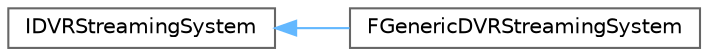 digraph "Graphical Class Hierarchy"
{
 // INTERACTIVE_SVG=YES
 // LATEX_PDF_SIZE
  bgcolor="transparent";
  edge [fontname=Helvetica,fontsize=10,labelfontname=Helvetica,labelfontsize=10];
  node [fontname=Helvetica,fontsize=10,shape=box,height=0.2,width=0.4];
  rankdir="LR";
  Node0 [id="Node000000",label="IDVRStreamingSystem",height=0.2,width=0.4,color="grey40", fillcolor="white", style="filled",URL="$d8/dbe/classIDVRStreamingSystem.html",tooltip=" "];
  Node0 -> Node1 [id="edge5376_Node000000_Node000001",dir="back",color="steelblue1",style="solid",tooltip=" "];
  Node1 [id="Node000001",label="FGenericDVRStreamingSystem",height=0.2,width=0.4,color="grey40", fillcolor="white", style="filled",URL="$df/dab/classFGenericDVRStreamingSystem.html",tooltip="A generic implementation of the DVR/Streaming system, that doesn't support streaming."];
}
